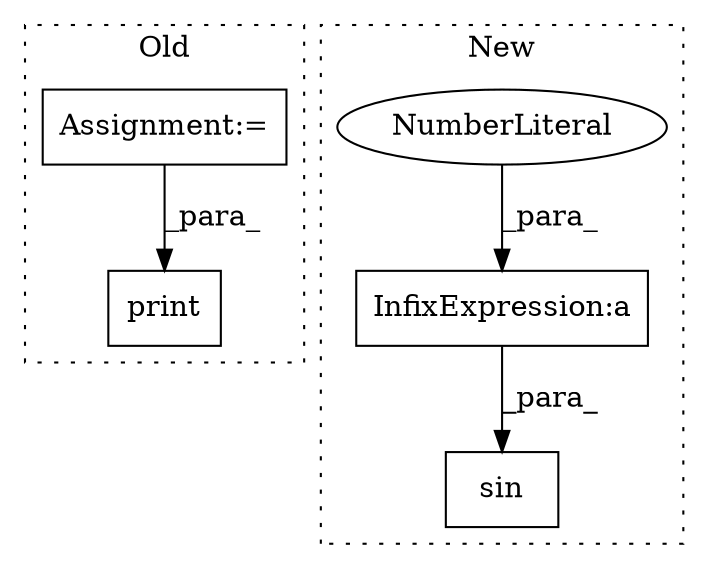 digraph G {
subgraph cluster0 {
1 [label="print" a="32" s="3033,3088" l="6,1" shape="box"];
5 [label="Assignment:=" a="7" s="2947" l="1" shape="box"];
label = "Old";
style="dotted";
}
subgraph cluster1 {
2 [label="sin" a="32" s="1218,1242" l="4,1" shape="box"];
3 [label="InfixExpression:a" a="27" s="1225" l="3" shape="box"];
4 [label="NumberLiteral" a="34" s="1223" l="2" shape="ellipse"];
label = "New";
style="dotted";
}
3 -> 2 [label="_para_"];
4 -> 3 [label="_para_"];
5 -> 1 [label="_para_"];
}